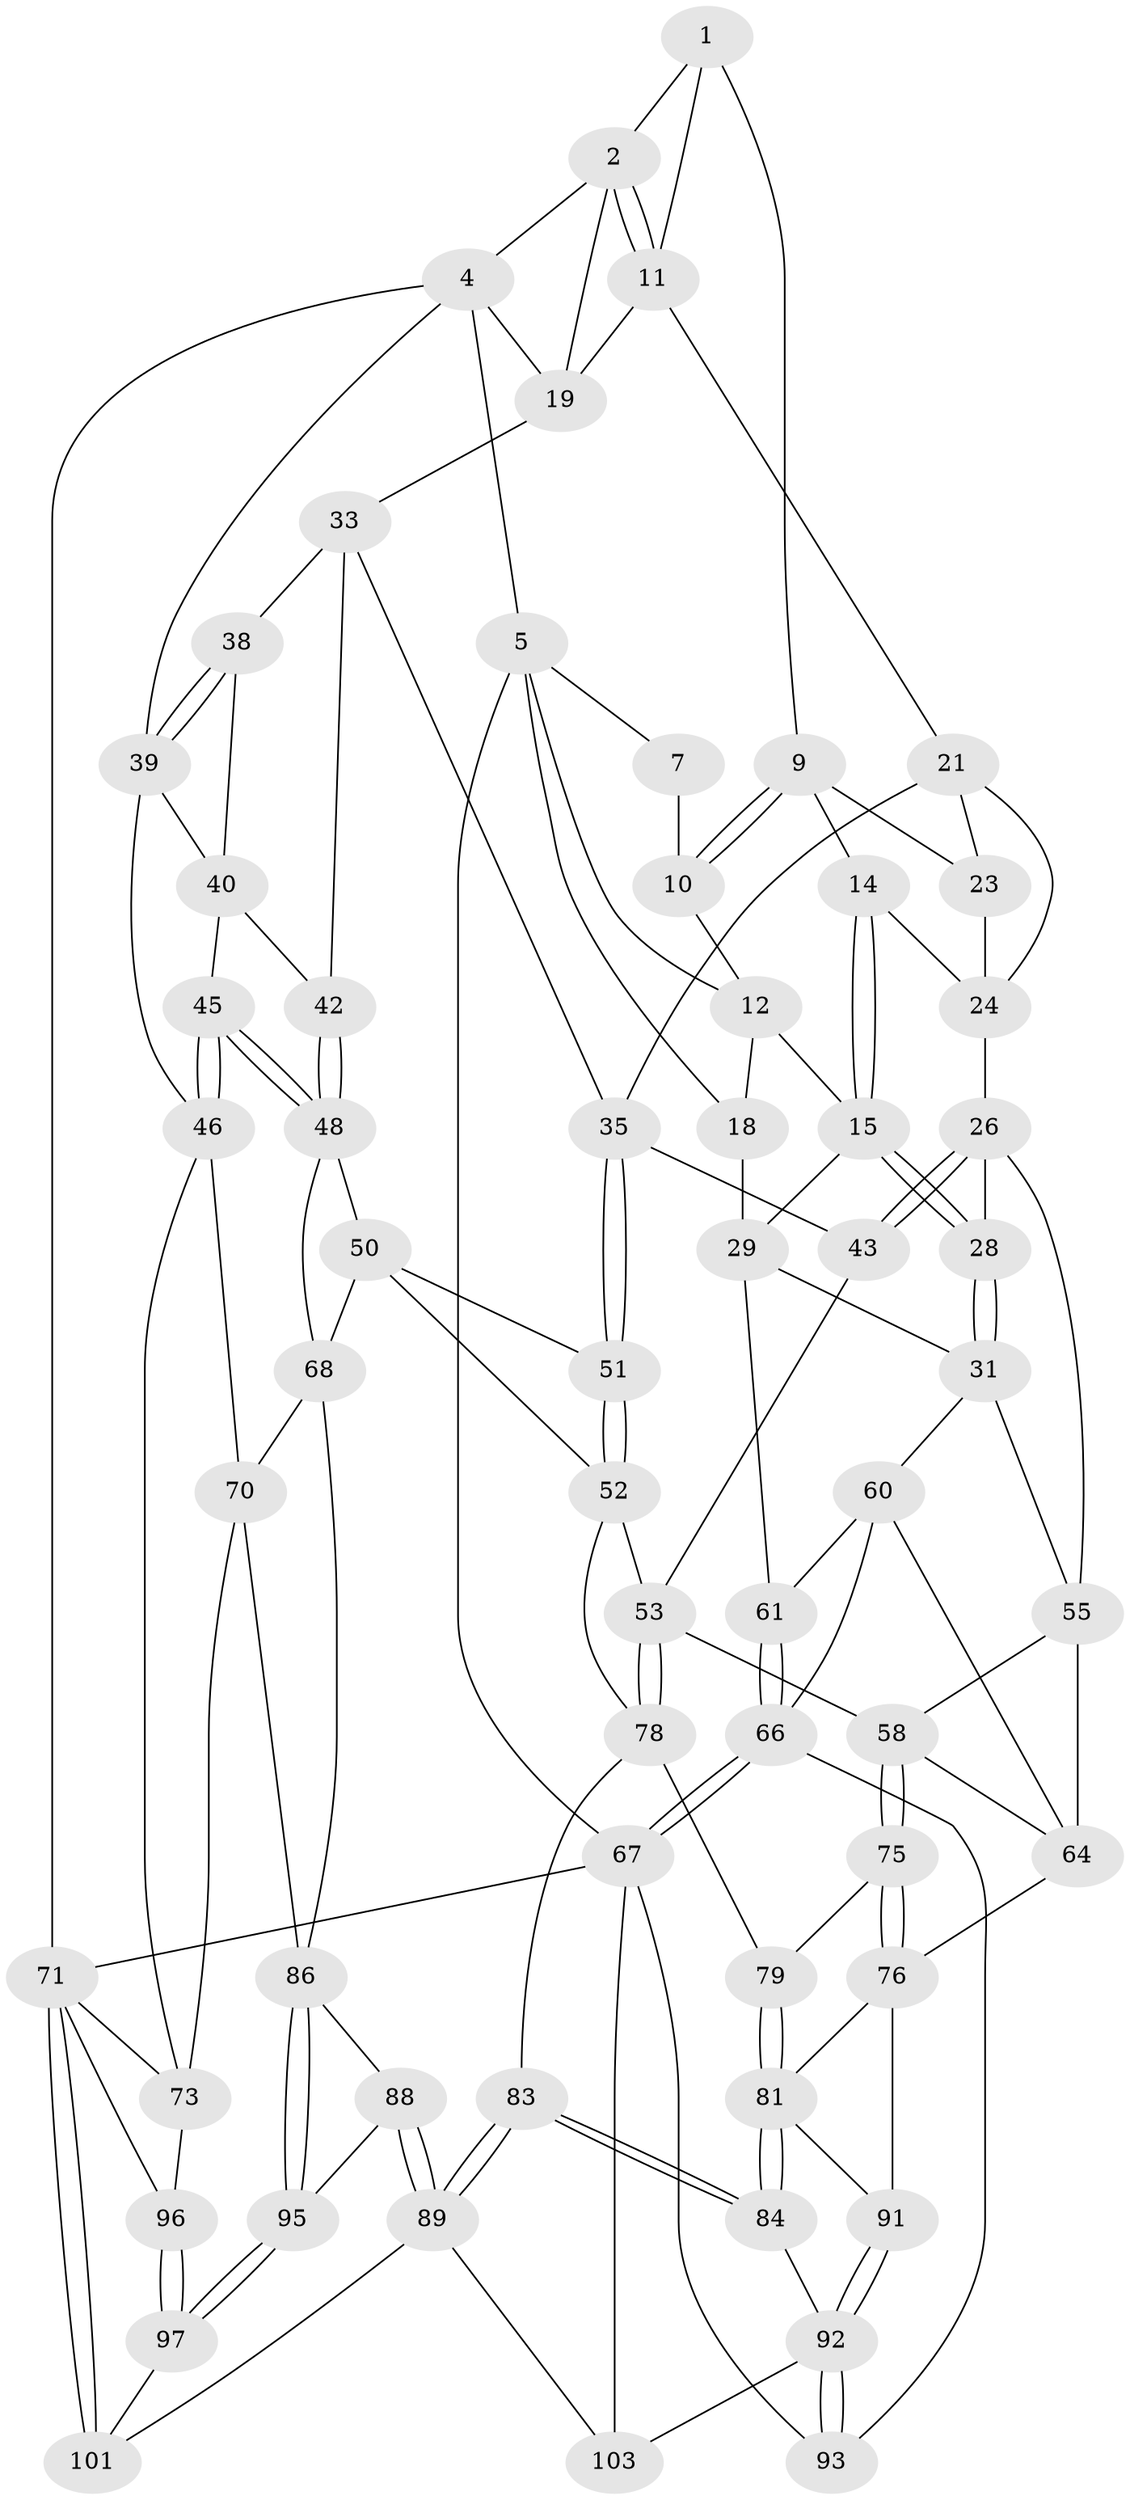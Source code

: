 // original degree distribution, {3: 0.019230769230769232, 4: 0.23076923076923078, 5: 0.5384615384615384, 6: 0.21153846153846154}
// Generated by graph-tools (version 1.1) at 2025/42/03/06/25 10:42:31]
// undirected, 63 vertices, 143 edges
graph export_dot {
graph [start="1"]
  node [color=gray90,style=filled];
  1 [pos="+0.5060931538026909+0",super="+8"];
  2 [pos="+0.8480011728654762+0",super="+3"];
  4 [pos="+1+0",super="+37"];
  5 [pos="+0+0",super="+6"];
  7 [pos="+0.28148180227706915+0"];
  9 [pos="+0.482209004734087+0.11353410667958426",super="+13"];
  10 [pos="+0.3430173691077705+0.08691982967269812"];
  11 [pos="+0.6937221277054302+0.1370730437232822",super="+20"];
  12 [pos="+0.2862109939443062+0.09565966176695477",super="+17"];
  14 [pos="+0.2924565380494713+0.2311505613079861"];
  15 [pos="+0.2547753556094517+0.23583417048748992",super="+16"];
  18 [pos="+0+0"];
  19 [pos="+0.8154081598269094+0.20040516522030372",super="+32"];
  21 [pos="+0.5896524992184741+0.3226186764948163",super="+22"];
  23 [pos="+0.4812723340716583+0.122131292561479"];
  24 [pos="+0.3749355091670298+0.2735611037279299",super="+25"];
  26 [pos="+0.4064680496827601+0.4122976228481094",super="+27"];
  28 [pos="+0.3461998552855832+0.39249875612939267"];
  29 [pos="+0.1158558418981852+0.37591674119357343",super="+30"];
  31 [pos="+0.1472935778664041+0.4113247233315297",super="+57"];
  33 [pos="+0.8218004375326767+0.23180616864198292",super="+34"];
  35 [pos="+0.6236783647150239+0.3906497017386505",super="+36"];
  38 [pos="+0.8275972037226347+0.2442849415667761"];
  39 [pos="+1+0.39932602433876047",super="+44"];
  40 [pos="+0.839529387516013+0.28871414780739807",super="+41"];
  42 [pos="+0.80733959171636+0.4390839122883328"];
  43 [pos="+0.5262327643681051+0.43490775255384717"];
  45 [pos="+1+0.4987830675368171"];
  46 [pos="+1+0.5137774564790203",super="+47"];
  48 [pos="+0.8221446509547198+0.49809530157905113",super="+49"];
  50 [pos="+0.7123629066623401+0.5076293986148082",super="+62"];
  51 [pos="+0.677455750067695+0.5027740667154732"];
  52 [pos="+0.6372812174434713+0.594068434093489",super="+63"];
  53 [pos="+0.5760917704553636+0.6035169662502985",super="+54"];
  55 [pos="+0.34068890594843937+0.539347070394152",super="+56"];
  58 [pos="+0.42810225894339676+0.6028325899513707",super="+59"];
  60 [pos="+0.0003768278967796007+0.5900388059558825",super="+65"];
  61 [pos="+0+0.5172126339039195"];
  64 [pos="+0.1515640116554713+0.6618094322539604",super="+74"];
  66 [pos="+0+0.8660549953656902",super="+90"];
  67 [pos="+0+1",super="+104"];
  68 [pos="+0.7992574896993546+0.6234509813084289",super="+69"];
  70 [pos="+0.8436744617471121+0.6373016461822454",super="+85"];
  71 [pos="+1+1",super="+72"];
  73 [pos="+1+0.7151514838318384",super="+94"];
  75 [pos="+0.4310920999354853+0.6347550955578538"];
  76 [pos="+0.42834937446554555+0.6693756021749723",super="+77"];
  78 [pos="+0.5722038959659832+0.6260763920806328",super="+80"];
  79 [pos="+0.5213707723161297+0.6778574970464243"];
  81 [pos="+0.4707495934794307+0.765459048235915",super="+82"];
  83 [pos="+0.6071823866158587+0.8716881289615531"];
  84 [pos="+0.5570757750536074+0.8493100074102815"];
  86 [pos="+0.8245246023936967+0.756047976321486",super="+87"];
  88 [pos="+0.6977641191905071+0.8048424095427119"];
  89 [pos="+0.6176510228015922+0.8831117361078126",super="+102"];
  91 [pos="+0.30106639095270193+0.7944215903243437"];
  92 [pos="+0.299983249809541+0.7983792230704861",super="+98"];
  93 [pos="+0.16806508518608776+0.9023830616639134"];
  95 [pos="+0.821106444286617+0.7897849358578182"];
  96 [pos="+0.9019737755902227+0.8188333364866902",super="+99"];
  97 [pos="+0.8506788942237085+0.8514630079210409",super="+100"];
  101 [pos="+0.723477511121949+1"];
  103 [pos="+0.34494118437315546+1"];
  1 -- 2;
  1 -- 11;
  1 -- 9;
  2 -- 11;
  2 -- 11;
  2 -- 19;
  2 -- 4;
  4 -- 5;
  4 -- 71;
  4 -- 39;
  4 -- 19;
  5 -- 18;
  5 -- 67;
  5 -- 12;
  5 -- 7;
  7 -- 10;
  9 -- 10;
  9 -- 10;
  9 -- 14;
  9 -- 23;
  10 -- 12;
  11 -- 19;
  11 -- 21;
  12 -- 18;
  12 -- 15;
  14 -- 15;
  14 -- 15;
  14 -- 24;
  15 -- 28;
  15 -- 28;
  15 -- 29;
  18 -- 29;
  19 -- 33;
  21 -- 35;
  21 -- 24;
  21 -- 23;
  23 -- 24;
  24 -- 26;
  26 -- 43;
  26 -- 43;
  26 -- 28;
  26 -- 55;
  28 -- 31;
  28 -- 31;
  29 -- 31;
  29 -- 61;
  31 -- 60;
  31 -- 55;
  33 -- 38;
  33 -- 42;
  33 -- 35;
  35 -- 51;
  35 -- 51;
  35 -- 43;
  38 -- 39;
  38 -- 39;
  38 -- 40;
  39 -- 40;
  39 -- 46;
  40 -- 42;
  40 -- 45;
  42 -- 48;
  42 -- 48;
  43 -- 53;
  45 -- 46;
  45 -- 46;
  45 -- 48;
  45 -- 48;
  46 -- 70;
  46 -- 73;
  48 -- 50;
  48 -- 68;
  50 -- 51;
  50 -- 52;
  50 -- 68;
  51 -- 52;
  51 -- 52;
  52 -- 53;
  52 -- 78;
  53 -- 78;
  53 -- 78;
  53 -- 58;
  55 -- 58;
  55 -- 64;
  58 -- 75;
  58 -- 75;
  58 -- 64;
  60 -- 61;
  60 -- 64;
  60 -- 66;
  61 -- 66;
  61 -- 66;
  64 -- 76;
  66 -- 67;
  66 -- 67;
  66 -- 93;
  67 -- 71;
  67 -- 93;
  67 -- 103;
  68 -- 70;
  68 -- 86;
  70 -- 86;
  70 -- 73;
  71 -- 101;
  71 -- 101;
  71 -- 96;
  71 -- 73;
  73 -- 96;
  75 -- 76;
  75 -- 76;
  75 -- 79;
  76 -- 81;
  76 -- 91;
  78 -- 79;
  78 -- 83;
  79 -- 81;
  79 -- 81;
  81 -- 84;
  81 -- 84;
  81 -- 91;
  83 -- 84;
  83 -- 84;
  83 -- 89;
  83 -- 89;
  84 -- 92;
  86 -- 95;
  86 -- 95;
  86 -- 88;
  88 -- 89;
  88 -- 89;
  88 -- 95;
  89 -- 101;
  89 -- 103;
  91 -- 92;
  91 -- 92;
  92 -- 93;
  92 -- 93;
  92 -- 103;
  95 -- 97;
  95 -- 97;
  96 -- 97 [weight=2];
  96 -- 97;
  97 -- 101;
}
